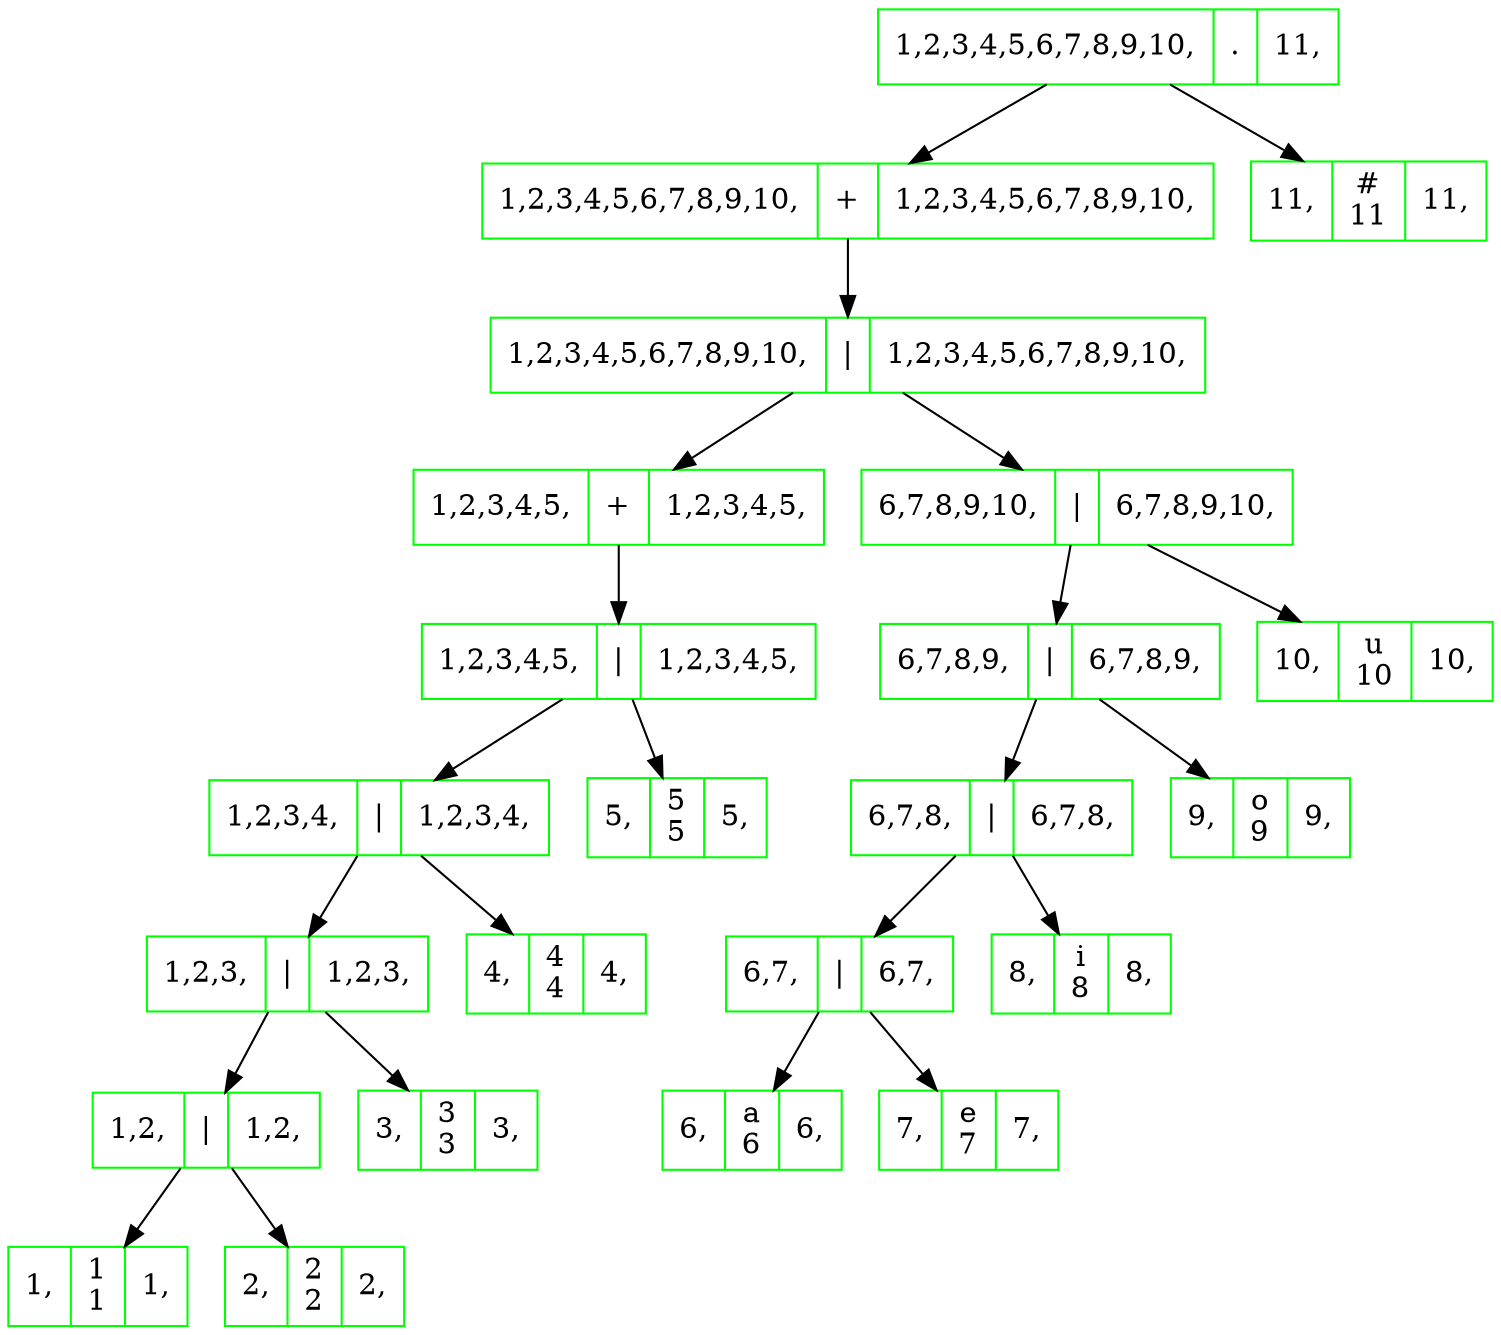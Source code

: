 digraph structs { 
node[shape = box]; 
node[shape = box, color = green]; 
Nodo398572781[shape=record, label = "<f0> 1,2,3,4,5,6,7,8,9,10, | <f1>. | <f2> 11,"];
node[shape = box, color = green]; 
Nodo765284253[shape=record, label = "<f0> 1,2,3,4,5,6,7,8,9,10, | <f1>+ | <f2> 1,2,3,4,5,6,7,8,9,10,"];
node[shape = box, color = green]; 
Nodo1077199500[shape=record, label = "<f0> 1,2,3,4,5,6,7,8,9,10, | <f1>\| | <f2> 1,2,3,4,5,6,7,8,9,10,"];
node[shape = box, color = green]; 
Nodo240166646[shape=record, label = "<f0> 1,2,3,4,5, | <f1>+ | <f2> 1,2,3,4,5,"];
node[shape = box, color = green]; 
Nodo351028485[shape=record, label = "<f0> 1,2,3,4,5, | <f1>\| | <f2> 1,2,3,4,5,"];
node[shape = box, color = green]; 
Nodo1405747618[shape=record, label = "<f0> 1,2,3,4, | <f1>\| | <f2> 1,2,3,4,"];
node[shape = box, color = green]; 
Nodo898406901[shape=record, label = "<f0> 1,2,3, | <f1>\| | <f2> 1,2,3,"];
node[shape = box, color = green]; 
Nodo1054932644[shape=record, label = "<f0> 1,2, | <f1>\| | <f2> 1,2,"];
node[shape = box, color = green]; 
Nodo1213349904[shape=record, label = "<f0> 1, | <f1>1\n1 | <f2> 1,"];
node[shape = box, color = green]; 
Nodo1259769769[shape=record, label = "<f0> 2, | <f1>2\n2 | <f2> 2,"];
node[shape = box, color = green]; 
Nodo444920847[shape=record, label = "<f0> 3, | <f1>3\n3 | <f2> 3,"];
node[shape = box, color = green]; 
Nodo589835301[shape=record, label = "<f0> 4, | <f1>4\n4 | <f2> 4,"];
node[shape = box, color = green]; 
Nodo2032188048[shape=record, label = "<f0> 5, | <f1>5\n5 | <f2> 5,"];
node[shape = box, color = green]; 
Nodo112466394[shape=record, label = "<f0> 6,7,8,9,10, | <f1>\| | <f2> 6,7,8,9,10,"];
node[shape = box, color = green]; 
Nodo992846223[shape=record, label = "<f0> 6,7,8,9, | <f1>\| | <f2> 6,7,8,9,"];
node[shape = box, color = green]; 
Nodo1493625803[shape=record, label = "<f0> 6,7,8, | <f1>\| | <f2> 6,7,8,"];
node[shape = box, color = green]; 
Nodo630074945[shape=record, label = "<f0> 6,7, | <f1>\| | <f2> 6,7,"];
node[shape = box, color = green]; 
Nodo64133603[shape=record, label = "<f0> 6, | <f1>a\n6 | <f2> 6,"];
node[shape = box, color = green]; 
Nodo1436901839[shape=record, label = "<f0> 7, | <f1>e\n7 | <f2> 7,"];
node[shape = box, color = green]; 
Nodo999522307[shape=record, label = "<f0> 8, | <f1>i\n8 | <f2> 8,"];
node[shape = box, color = green]; 
Nodo1866161430[shape=record, label = "<f0> 9, | <f1>o\n9 | <f2> 9,"];
node[shape = box, color = green]; 
Nodo2024918163[shape=record, label = "<f0> 10, | <f1>u\n10 | <f2> 10,"];
node[shape = box, color = green]; 
Nodo107241811[shape=record, label = "<f0> 11, | <f1>#\n11 | <f2> 11,"];

Nodo398572781 -> Nodo765284253; 

Nodo398572781 -> Nodo107241811; 

Nodo765284253 -> Nodo1077199500; 

Nodo1077199500 -> Nodo240166646; 

Nodo1077199500 -> Nodo112466394; 

Nodo240166646 -> Nodo351028485; 

Nodo351028485 -> Nodo1405747618; 

Nodo351028485 -> Nodo2032188048; 

Nodo1405747618 -> Nodo898406901; 

Nodo1405747618 -> Nodo589835301; 

Nodo898406901 -> Nodo1054932644; 

Nodo898406901 -> Nodo444920847; 

Nodo1054932644 -> Nodo1213349904; 

Nodo1054932644 -> Nodo1259769769; 

Nodo112466394 -> Nodo992846223; 

Nodo112466394 -> Nodo2024918163; 

Nodo992846223 -> Nodo1493625803; 

Nodo992846223 -> Nodo1866161430; 

Nodo1493625803 -> Nodo630074945; 

Nodo1493625803 -> Nodo999522307; 

Nodo630074945 -> Nodo64133603; 

Nodo630074945 -> Nodo1436901839; 
}
